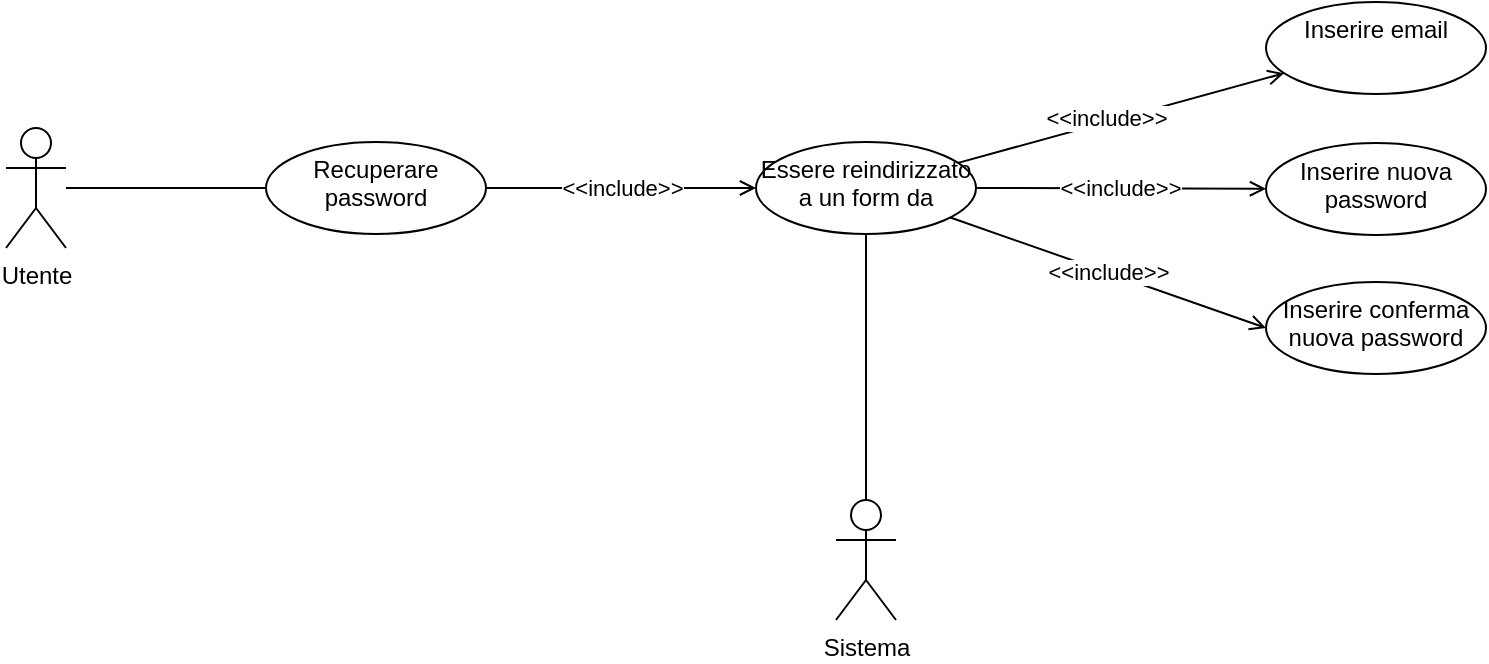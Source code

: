 <mxfile version="20.5.1" type="device"><diagram id="NUy0dbzKZSvc9Avfl2bB" name="Page-1"><mxGraphModel dx="1426" dy="769" grid="1" gridSize="10" guides="1" tooltips="1" connect="1" arrows="1" fold="1" page="1" pageScale="1" pageWidth="1169" pageHeight="827" math="0" shadow="0"><root><mxCell id="0"/><mxCell id="1" parent="0"/><mxCell id="C1J8BIT8ravH_72YVG05-3" value="" style="rounded=0;orthogonalLoop=1;jettySize=auto;html=1;endArrow=none;endFill=0;" edge="1" parent="1" source="C1J8BIT8ravH_72YVG05-1" target="C1J8BIT8ravH_72YVG05-2"><mxGeometry relative="1" as="geometry"/></mxCell><mxCell id="C1J8BIT8ravH_72YVG05-1" value="Utente" style="shape=umlActor;verticalLabelPosition=bottom;verticalAlign=top;html=1;outlineConnect=0;" vertex="1" parent="1"><mxGeometry x="70" y="384" width="30" height="60" as="geometry"/></mxCell><mxCell id="C1J8BIT8ravH_72YVG05-8" value="&amp;lt;&amp;lt;include&amp;gt;&amp;gt;" style="edgeStyle=none;rounded=0;orthogonalLoop=1;jettySize=auto;html=1;endArrow=open;endFill=0;" edge="1" parent="1" source="C1J8BIT8ravH_72YVG05-2" target="C1J8BIT8ravH_72YVG05-5"><mxGeometry relative="1" as="geometry"/></mxCell><mxCell id="C1J8BIT8ravH_72YVG05-2" value="Recuperare password" style="ellipse;whiteSpace=wrap;html=1;verticalAlign=top;" vertex="1" parent="1"><mxGeometry x="200" y="391" width="110" height="46" as="geometry"/></mxCell><mxCell id="C1J8BIT8ravH_72YVG05-7" style="edgeStyle=none;rounded=0;orthogonalLoop=1;jettySize=auto;html=1;entryX=0.5;entryY=0;entryDx=0;entryDy=0;entryPerimeter=0;endArrow=none;endFill=0;" edge="1" parent="1" source="C1J8BIT8ravH_72YVG05-5" target="C1J8BIT8ravH_72YVG05-6"><mxGeometry relative="1" as="geometry"/></mxCell><mxCell id="C1J8BIT8ravH_72YVG05-11" value="" style="edgeStyle=none;rounded=0;orthogonalLoop=1;jettySize=auto;html=1;endArrow=open;endFill=0;" edge="1" parent="1" source="C1J8BIT8ravH_72YVG05-5" target="C1J8BIT8ravH_72YVG05-10"><mxGeometry relative="1" as="geometry"/></mxCell><mxCell id="C1J8BIT8ravH_72YVG05-16" value="&amp;lt;&amp;lt;include&amp;gt;&amp;gt;" style="edgeLabel;html=1;align=center;verticalAlign=middle;resizable=0;points=[];" vertex="1" connectable="0" parent="C1J8BIT8ravH_72YVG05-11"><mxGeometry x="-0.091" y="2" relative="1" as="geometry"><mxPoint as="offset"/></mxGeometry></mxCell><mxCell id="C1J8BIT8ravH_72YVG05-13" value="&amp;lt;&amp;lt;include&amp;gt;&amp;gt;" style="edgeStyle=none;rounded=0;orthogonalLoop=1;jettySize=auto;html=1;endArrow=open;endFill=0;" edge="1" parent="1" source="C1J8BIT8ravH_72YVG05-5" target="C1J8BIT8ravH_72YVG05-12"><mxGeometry relative="1" as="geometry"/></mxCell><mxCell id="C1J8BIT8ravH_72YVG05-15" value="&amp;lt;&amp;lt;include&amp;gt;&amp;gt;" style="edgeStyle=none;rounded=0;orthogonalLoop=1;jettySize=auto;html=1;entryX=0;entryY=0.5;entryDx=0;entryDy=0;endArrow=open;endFill=0;" edge="1" parent="1" source="C1J8BIT8ravH_72YVG05-5" target="C1J8BIT8ravH_72YVG05-14"><mxGeometry relative="1" as="geometry"/></mxCell><mxCell id="C1J8BIT8ravH_72YVG05-5" value="Essere reindirizzato a un form da" style="ellipse;whiteSpace=wrap;html=1;verticalAlign=top;" vertex="1" parent="1"><mxGeometry x="445" y="391" width="110" height="46" as="geometry"/></mxCell><mxCell id="C1J8BIT8ravH_72YVG05-6" value="Sistema" style="shape=umlActor;verticalLabelPosition=bottom;verticalAlign=top;html=1;outlineConnect=0;" vertex="1" parent="1"><mxGeometry x="485" y="570" width="30" height="60" as="geometry"/></mxCell><mxCell id="C1J8BIT8ravH_72YVG05-10" value="Inserire email" style="ellipse;whiteSpace=wrap;html=1;verticalAlign=top;" vertex="1" parent="1"><mxGeometry x="700" y="321" width="110" height="46" as="geometry"/></mxCell><mxCell id="C1J8BIT8ravH_72YVG05-12" value="Inserire nuova password" style="ellipse;whiteSpace=wrap;html=1;verticalAlign=top;" vertex="1" parent="1"><mxGeometry x="700" y="391.5" width="110" height="46" as="geometry"/></mxCell><mxCell id="C1J8BIT8ravH_72YVG05-14" value="Inserire conferma nuova password" style="ellipse;whiteSpace=wrap;html=1;verticalAlign=top;" vertex="1" parent="1"><mxGeometry x="700" y="461" width="110" height="46" as="geometry"/></mxCell></root></mxGraphModel></diagram></mxfile>